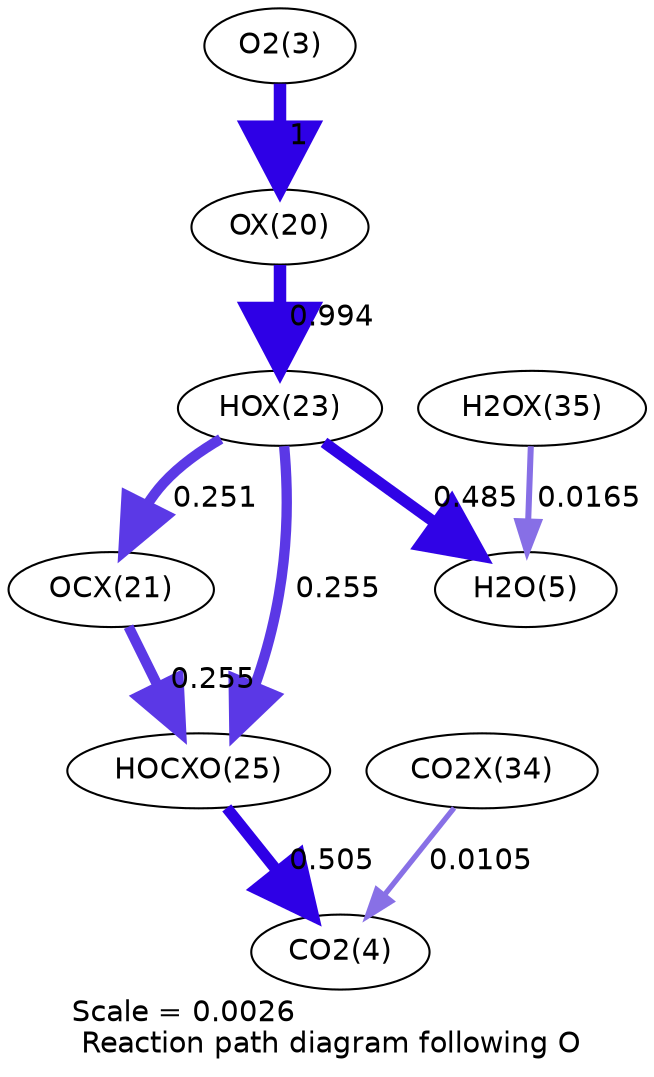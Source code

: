 digraph reaction_paths {
center=1;
s5 -> s24[fontname="Helvetica", penwidth=6, arrowsize=3, color="0.7, 1.5, 0.9"
, label=" 1"];
s24 -> s27[fontname="Helvetica", penwidth=6, arrowsize=3, color="0.7, 1.49, 0.9"
, label=" 0.994"];
s27 -> s7[fontname="Helvetica", penwidth=5.45, arrowsize=2.73, color="0.7, 0.985, 0.9"
, label=" 0.485"];
s27 -> s25[fontname="Helvetica", penwidth=4.96, arrowsize=2.48, color="0.7, 0.751, 0.9"
, label=" 0.251"];
s27 -> s29[fontname="Helvetica", penwidth=4.97, arrowsize=2.48, color="0.7, 0.755, 0.9"
, label=" 0.255"];
s34 -> s7[fontname="Helvetica", penwidth=2.9, arrowsize=1.45, color="0.7, 0.516, 0.9"
, label=" 0.0165"];
s25 -> s29[fontname="Helvetica", penwidth=4.97, arrowsize=2.48, color="0.7, 0.755, 0.9"
, label=" 0.255"];
s29 -> s6[fontname="Helvetica", penwidth=5.48, arrowsize=2.74, color="0.7, 1.01, 0.9"
, label=" 0.505"];
s33 -> s6[fontname="Helvetica", penwidth=2.56, arrowsize=1.28, color="0.7, 0.511, 0.9"
, label=" 0.0105"];
s5 [ fontname="Helvetica", label="O2(3)"];
s6 [ fontname="Helvetica", label="CO2(4)"];
s7 [ fontname="Helvetica", label="H2O(5)"];
s24 [ fontname="Helvetica", label="OX(20)"];
s25 [ fontname="Helvetica", label="OCX(21)"];
s27 [ fontname="Helvetica", label="HOX(23)"];
s29 [ fontname="Helvetica", label="HOCXO(25)"];
s33 [ fontname="Helvetica", label="CO2X(34)"];
s34 [ fontname="Helvetica", label="H2OX(35)"];
 label = "Scale = 0.0026\l Reaction path diagram following O";
 fontname = "Helvetica";
}
